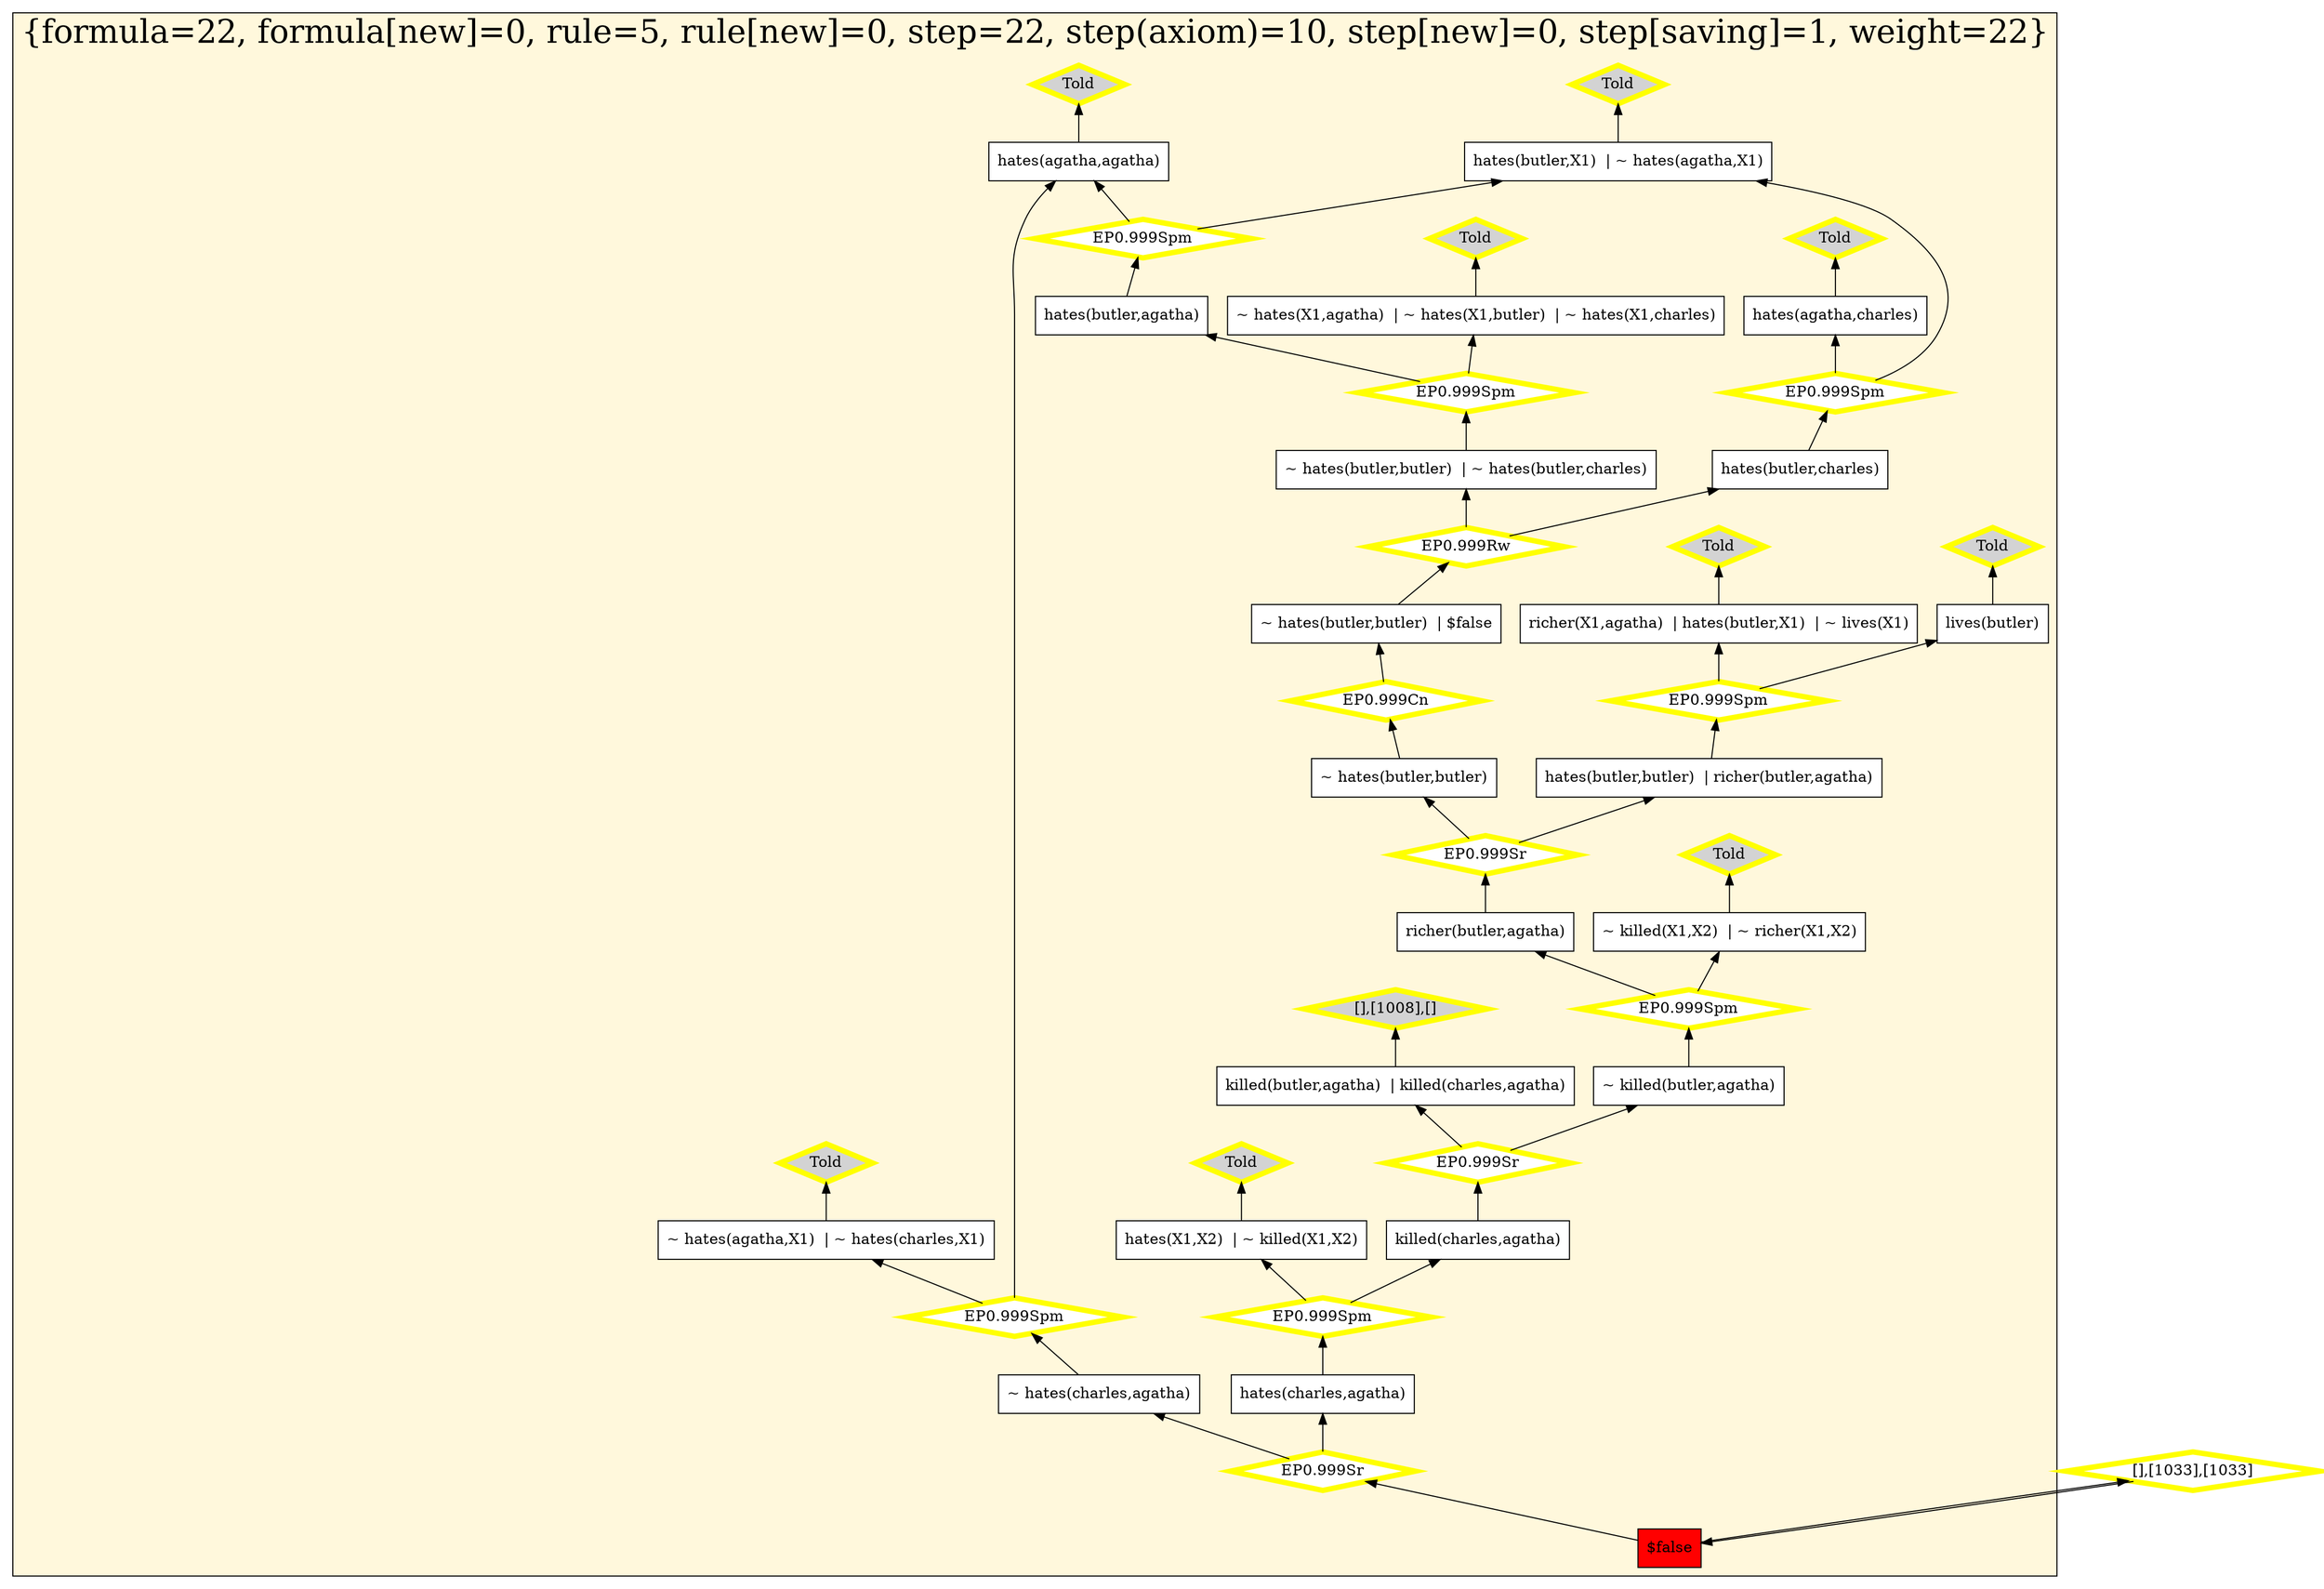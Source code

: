digraph g 
{ rankdir=BT;
   
  "x_846" [ color="black" shape="box" label="hates(butler,X1)  | ~ hates(agatha,X1)" fillcolor="white" style="filled"  ];
  "x_1003" [ color="black" shape="box" label="hates(X1,X2)  | ~ killed(X1,X2)" fillcolor="white" style="filled"  ];
  "x_1033" [ color="black" shape="box" label="$false" fillcolor="red" style="filled"  ];
  "x_999" [ color="black" shape="box" label="~ killed(butler,agatha)" fillcolor="white" style="filled"  ];
  "x_849" [ color="black" shape="box" label="hates(butler,butler)  | richer(butler,agatha)" fillcolor="white" style="filled"  ];
  "x_1025" [ color="black" shape="box" label="~ hates(agatha,X1)  | ~ hates(charles,X1)" fillcolor="white" style="filled"  ];
  "x_1055" [ color="black" shape="box" label="~ hates(charles,agatha)" fillcolor="white" style="filled"  ];
  "x_957" [ color="black" shape="box" label="~ killed(X1,X2)  | ~ richer(X1,X2)" fillcolor="white" style="filled"  ];
  "x_893" [ color="black" shape="box" label="hates(butler,charles)" fillcolor="white" style="filled"  ];
  "x_1029" [ color="black" shape="box" label="~ hates(X1,agatha)  | ~ hates(X1,butler)  | ~ hates(X1,charles)" fillcolor="white" style="filled"  ];
  "x_1052" [ color="black" shape="box" label="hates(agatha,agatha)" fillcolor="white" style="filled"  ];
  "x_901" [ color="black" shape="box" label="richer(X1,agatha)  | hates(butler,X1)  | ~ lives(X1)" fillcolor="white" style="filled"  ];
  "x_882" [ color="black" shape="box" label="hates(butler,agatha)" fillcolor="white" style="filled"  ];
  "x_902" [ color="black" shape="box" label="~ hates(butler,butler)  | ~ hates(butler,charles)" fillcolor="white" style="filled"  ];
  "x_1004" [ color="black" shape="box" label="lives(butler)" fillcolor="white" style="filled"  ];
  "x_868" [ color="black" shape="box" label="hates(charles,agatha)" fillcolor="white" style="filled"  ];
  "x_966" [ color="black" shape="box" label="richer(butler,agatha)" fillcolor="white" style="filled"  ];
  "x_884" [ color="black" shape="box" label="~ hates(butler,butler)" fillcolor="white" style="filled"  ];
  "x_1033" [ color="black" shape="box" label="$false" fillcolor="red" style="filled"  ];
  "x_863" [ color="black" shape="box" label="hates(agatha,charles)" fillcolor="white" style="filled"  ];
  "x_1080" [ color="black" shape="box" label="killed(charles,agatha)" fillcolor="white" style="filled"  ];
  "x_1008" [ color="black" shape="box" label="killed(butler,agatha)  | killed(charles,agatha)" fillcolor="white" style="filled"  ];
  "x_1005" [ color="black" shape="box" label="~ hates(butler,butler)  | $false" fillcolor="white" style="filled"  ];
  "-18798af8:1242f141842:-76e2" [ URL="http://browser.inference-web.org/iwbrowser/BrowseNodeSet?url=http%3A%2F%2Finference-web.org%2Fproofs%2Ftptp%2FSolutions%2FPUZ%2FPUZ001-1%2FEP---0.999%2Fanswer.owl%23ns_10" color="yellow" shape="diamond" label="Told" fillcolor="lightgrey" style="filled" penwidth="5"  ];
  "x_846" -> "-18798af8:1242f141842:-76e2";
  "-18798af8:1242f141842:-76ff" [ URL="http://browser.inference-web.org/iwbrowser/BrowseNodeSet?url=http%3A%2F%2Finference-web.org%2Fproofs%2Ftptp%2FSolutions%2FPUZ%2FPUZ001-1%2FEP---0.999%2Fanswer.owl%23ns_30" color="yellow" shape="diamond" label="EP0.999Spm" fillcolor="white" style="filled" penwidth="5"  ];
  "x_999" -> "-18798af8:1242f141842:-76ff";
  "-18798af8:1242f141842:-76ff" -> "x_957";
  "-18798af8:1242f141842:-76ff" -> "x_966";
  "-18798af8:1242f141842:-76d3" [ URL="http://browser.inference-web.org/iwbrowser/BrowseNodeSet?url=http%3A%2F%2Finference-web.org%2Fproofs%2Ftptp%2FSolutions%2FPUZ%2FPUZ001-1%2FEP---0.999%2Fanswer.owl%23ns_6" color="yellow" shape="diamond" label="Told" fillcolor="lightgrey" style="filled" penwidth="5"  ];
  "x_1029" -> "-18798af8:1242f141842:-76d3";
  "-18798af8:1242f141842:-7704" [ URL="http://browser.inference-web.org/iwbrowser/BrowseNodeSet?url=http%3A%2F%2Finference-web.org%2Fproofs%2Ftptp%2FSolutions%2FPUZ%2FPUZ001-1%2FEP---0.999%2Fanswer.owl%23ns_31" color="yellow" shape="diamond" label="EP0.999Sr" fillcolor="white" style="filled" penwidth="5"  ];
  "x_1080" -> "-18798af8:1242f141842:-7704";
  "-18798af8:1242f141842:-7704" -> "x_999";
  "-18798af8:1242f141842:-7704" -> "x_1008";
  "-18798af8:1242f141842:-76e7" [ URL="http://browser.inference-web.org/iwbrowser/BrowseNodeSet?url=http%3A%2F%2Finference-web.org%2Fproofs%2Ftptp%2FSolutions%2FPUZ%2FPUZ001-1%2FEP---0.999%2Fanswer.owl%23ns_8" color="yellow" shape="diamond" label="Told" fillcolor="lightgrey" style="filled" penwidth="5"  ];
  "x_863" -> "-18798af8:1242f141842:-76e7";
  "-18798af8:1242f141842:-7709" [ URL="http://browser.inference-web.org/iwbrowser/BrowseNodeSet?url=http%3A%2F%2Finference-web.org%2Fproofs%2Ftptp%2FSolutions%2FPUZ%2FPUZ001-1%2FEP---0.999%2Fanswer.owl%23ns_32" color="yellow" shape="diamond" label="EP0.999Spm" fillcolor="white" style="filled" penwidth="5"  ];
  "x_868" -> "-18798af8:1242f141842:-7709";
  "-18798af8:1242f141842:-7709" -> "x_1003";
  "-18798af8:1242f141842:-7709" -> "x_1080";
  "-18798af8:1242f141842:-76c9" [ URL="http://browser.inference-web.org/iwbrowser/BrowseNodeSet?url=http%3A%2F%2Finference-web.org%2Fproofs%2Ftptp%2FSolutions%2FPUZ%2FPUZ001-1%2FEP---0.999%2Fanswer.owl%23ns_11" color="yellow" shape="diamond" label="Told" fillcolor="lightgrey" style="filled" penwidth="5"  ];
  "x_901" -> "-18798af8:1242f141842:-76c9";
  "-18798af8:1242f141842:-76ec" [ URL="http://browser.inference-web.org/iwbrowser/BrowseNodeSet?url=http%3A%2F%2Finference-web.org%2Fproofs%2Ftptp%2FSolutions%2FPUZ%2FPUZ001-1%2FEP---0.999%2Fanswer.owl%23ns_20" color="yellow" shape="diamond" label="EP0.999Spm" fillcolor="white" style="filled" penwidth="5"  ];
  "x_893" -> "-18798af8:1242f141842:-76ec";
  "-18798af8:1242f141842:-76ec" -> "x_846";
  "-18798af8:1242f141842:-76ec" -> "x_863";
  "-18798af8:1242f141842:-76ba" [ URL="http://browser.inference-web.org/iwbrowser/BrowseNodeSet?url=http%3A%2F%2Finference-web.org%2Fproofs%2Ftptp%2FSolutions%2FPUZ%2FPUZ001-1%2FEP---0.999%2Fanswer.owl%23ns_9" color="yellow" shape="diamond" label="Told" fillcolor="lightgrey" style="filled" penwidth="5"  ];
  "x_1003" -> "-18798af8:1242f141842:-76ba";
  "-18798af8:1242f141842:-7713" [ URL="http://browser.inference-web.org/iwbrowser/BrowseNodeSet?url=http%3A%2F%2Finference-web.org%2Fproofs%2Ftptp%2FSolutions%2FPUZ%2FPUZ001-1%2FEP---0.999%2Fanswer.owl%23ns_7" color="yellow" shape="diamond" label="Told" fillcolor="lightgrey" style="filled" penwidth="5"  ];
  "x_1052" -> "-18798af8:1242f141842:-7713";
  "-18798af8:1242f141842:-771d" [ URL="http://browser.inference-web.org/iwbrowser/BrowseNodeSet?url=http%3A%2F%2Finference-web.org%2Fproofs%2Ftptp%2FSolutions%2FPUZ%2FPUZ001-1%2FEP---0.999%2Fanswer.owl%23ns_33" color="yellow" shape="diamond" label="EP0.999Sr" fillcolor="white" style="filled" penwidth="5"  ];
  "x_1033" -> "-18798af8:1242f141842:-771d";
  "-18798af8:1242f141842:-771d" -> "x_868";
  "-18798af8:1242f141842:-771d" -> "x_1055";
  "-18798af8:1242f141842:-7721" [ URL="http://browser.inference-web.org/iwbrowser/BrowseNodeSet?url=http%3A%2F%2Finference-web.org%2Fproofs%2Ftptp%2FSolutions%2FPUZ%2FPUZ001-1%2FEP---0.999%2Fanswer.owl%23answer" color="yellow" shape="diamond" label="[],[1033],[1033]" fillcolor="white" style="filled" penwidth="5"  ];
  "x_1033" -> "-18798af8:1242f141842:-7721";
  "-18798af8:1242f141842:-7721" -> "x_1033";
  "-18798af8:1242f141842:-7726" [ URL="http://browser.inference-web.org/iwbrowser/BrowseNodeSet?url=http%3A%2F%2Finference-web.org%2Fproofs%2Ftptp%2FSolutions%2FPUZ%2FPUZ001-1%2FEP---0.999%2Fanswer.owl%23ns_2" color="yellow" shape="diamond" label="Told" fillcolor="lightgrey" style="filled" penwidth="5"  ];
  "x_1004" -> "-18798af8:1242f141842:-7726";
  "-18798af8:1242f141842:-76d8" [ URL="http://browser.inference-web.org/iwbrowser/BrowseNodeSet?url=http%3A%2F%2Finference-web.org%2Fproofs%2Ftptp%2FSolutions%2FPUZ%2FPUZ001-1%2FEP---0.999%2Fanswer.owl%23ns_19" color="yellow" shape="diamond" label="EP0.999Spm" fillcolor="white" style="filled" penwidth="5"  ];
  "x_882" -> "-18798af8:1242f141842:-76d8";
  "-18798af8:1242f141842:-76d8" -> "x_846";
  "-18798af8:1242f141842:-76d8" -> "x_1052";
  "-18798af8:1242f141842:-7718" [ URL="http://browser.inference-web.org/iwbrowser/BrowseNodeSet?url=http%3A%2F%2Finference-web.org%2Fproofs%2Ftptp%2FSolutions%2FPUZ%2FPUZ001-1%2FEP---0.999%2Fanswer.owl%23ns_13" color="yellow" shape="diamond" label="EP0.999Spm" fillcolor="white" style="filled" penwidth="5"  ];
  "x_1055" -> "-18798af8:1242f141842:-7718";
  "-18798af8:1242f141842:-7718" -> "x_1025";
  "-18798af8:1242f141842:-7718" -> "x_1052";
  "-18798af8:1242f141842:-76c4" [ URL="http://browser.inference-web.org/iwbrowser/BrowseNodeSet?url=http%3A%2F%2Finference-web.org%2Fproofs%2Ftptp%2FSolutions%2FPUZ%2FPUZ001-1%2FEP---0.999%2Fanswer.owl%23ns_4" color="yellow" shape="diamond" label="Told" fillcolor="lightgrey" style="filled" penwidth="5"  ];
  "x_957" -> "-18798af8:1242f141842:-76c4";
  "-18798af8:1242f141842:-76f5" [ URL="http://browser.inference-web.org/iwbrowser/BrowseNodeSet?url=http%3A%2F%2Finference-web.org%2Fproofs%2Ftptp%2FSolutions%2FPUZ%2FPUZ001-1%2FEP---0.999%2Fanswer.owl%23ns_28" color="yellow" shape="diamond" label="EP0.999Cn" fillcolor="white" style="filled" penwidth="5"  ];
  "x_884" -> "-18798af8:1242f141842:-76f5";
  "-18798af8:1242f141842:-76f5" -> "x_1005";
  "-18798af8:1242f141842:-76fa" [ URL="http://browser.inference-web.org/iwbrowser/BrowseNodeSet?url=http%3A%2F%2Finference-web.org%2Fproofs%2Ftptp%2FSolutions%2FPUZ%2FPUZ001-1%2FEP---0.999%2Fanswer.owl%23ns_29" color="yellow" shape="diamond" label="EP0.999Sr" fillcolor="white" style="filled" penwidth="5"  ];
  "x_966" -> "-18798af8:1242f141842:-76fa";
  "-18798af8:1242f141842:-76fa" -> "x_849";
  "-18798af8:1242f141842:-76fa" -> "x_884";
  "-18798af8:1242f141842:-76ce" [ URL="http://browser.inference-web.org/iwbrowser/BrowseNodeSet?url=http%3A%2F%2Finference-web.org%2Fproofs%2Ftptp%2FSolutions%2FPUZ%2FPUZ001-1%2FEP---0.999%2Fanswer.owl%23ns_17" color="yellow" shape="diamond" label="EP0.999Spm" fillcolor="white" style="filled" penwidth="5"  ];
  "x_849" -> "-18798af8:1242f141842:-76ce";
  "-18798af8:1242f141842:-76ce" -> "x_901";
  "-18798af8:1242f141842:-76ce" -> "x_1004";
  "-18798af8:1242f141842:-76dd" [ URL="http://browser.inference-web.org/iwbrowser/BrowseNodeSet?url=http%3A%2F%2Finference-web.org%2Fproofs%2Ftptp%2FSolutions%2FPUZ%2FPUZ001-1%2FEP---0.999%2Fanswer.owl%23ns_22" color="yellow" shape="diamond" label="EP0.999Spm" fillcolor="white" style="filled" penwidth="5"  ];
  "x_902" -> "-18798af8:1242f141842:-76dd";
  "-18798af8:1242f141842:-76dd" -> "x_882";
  "-18798af8:1242f141842:-76dd" -> "x_1029";
  "-18798af8:1242f141842:-76bf" [ URL="http://browser.inference-web.org/iwbrowser/BrowseNodeSet?url=http%3A%2F%2Finference-web.org%2Fproofs%2Ftptp%2FSolutions%2FPUZ%2FPUZ001-1%2FEP---0.999%2Fanswer.owl%23ns_12" color="yellow" shape="diamond" label="[],[1008],[]" fillcolor="lightgrey" style="filled" penwidth="5"  ];
  "x_1008" -> "-18798af8:1242f141842:-76bf";
  "-18798af8:1242f141842:-770e" [ URL="http://browser.inference-web.org/iwbrowser/BrowseNodeSet?url=http%3A%2F%2Finference-web.org%2Fproofs%2Ftptp%2FSolutions%2FPUZ%2FPUZ001-1%2FEP---0.999%2Fanswer.owl%23ns_5" color="yellow" shape="diamond" label="Told" fillcolor="lightgrey" style="filled" penwidth="5"  ];
  "x_1025" -> "-18798af8:1242f141842:-770e";
  "-18798af8:1242f141842:-76f1" [ URL="http://browser.inference-web.org/iwbrowser/BrowseNodeSet?url=http%3A%2F%2Finference-web.org%2Fproofs%2Ftptp%2FSolutions%2FPUZ%2FPUZ001-1%2FEP---0.999%2Fanswer.owl%23ns_27" color="yellow" shape="diamond" label="EP0.999Rw" fillcolor="white" style="filled" penwidth="5"  ];
  "x_1005" -> "-18798af8:1242f141842:-76f1";
  "-18798af8:1242f141842:-76f1" -> "x_893";
  "-18798af8:1242f141842:-76f1" -> "x_902";
  
 subgraph cluster_opt 
{ labelloc=b label="{formula=22, formula[new]=0, rule=5, rule[new]=0, step=22, step(axiom)=10, step[new]=0, step[saving]=1, weight=22}" 
 fontsize=30 fillcolor=cornsilk style=filled 
  x_1033 ; x_957 ; x_849 ; x_882 ; x_884 ; x_1008 ; x_1025 ; x_893 ; x_863 ; x_1029 ; x_1003 ; x_1080 ; x_1005 ; x_868 ; x_1004 ; x_1052 ; x_1055 ; x_902 ; x_901 ; x_846 ; x_966 ; x_999 ; "-18798af8:1242f141842:-76e2" ;
 "-18798af8:1242f141842:-76ff" ;
 "-18798af8:1242f141842:-76d3" ;
 "-18798af8:1242f141842:-7704" ;
 "-18798af8:1242f141842:-76e7" ;
 "-18798af8:1242f141842:-7709" ;
 "-18798af8:1242f141842:-76c9" ;
 "-18798af8:1242f141842:-76ec" ;
 "-18798af8:1242f141842:-76ba" ;
 "-18798af8:1242f141842:-7713" ;
 "-18798af8:1242f141842:-771d" ;
 "-18798af8:1242f141842:-7726" ;
 "-18798af8:1242f141842:-76d8" ;
 "-18798af8:1242f141842:-7718" ;
 "-18798af8:1242f141842:-76c4" ;
 "-18798af8:1242f141842:-76fa" ;
 "-18798af8:1242f141842:-76f5" ;
 "-18798af8:1242f141842:-76bf" ;
 "-18798af8:1242f141842:-76dd" ;
 "-18798af8:1242f141842:-76ce" ;
 "-18798af8:1242f141842:-76f1" ;
 "-18798af8:1242f141842:-770e" ;
 
}
 
}
